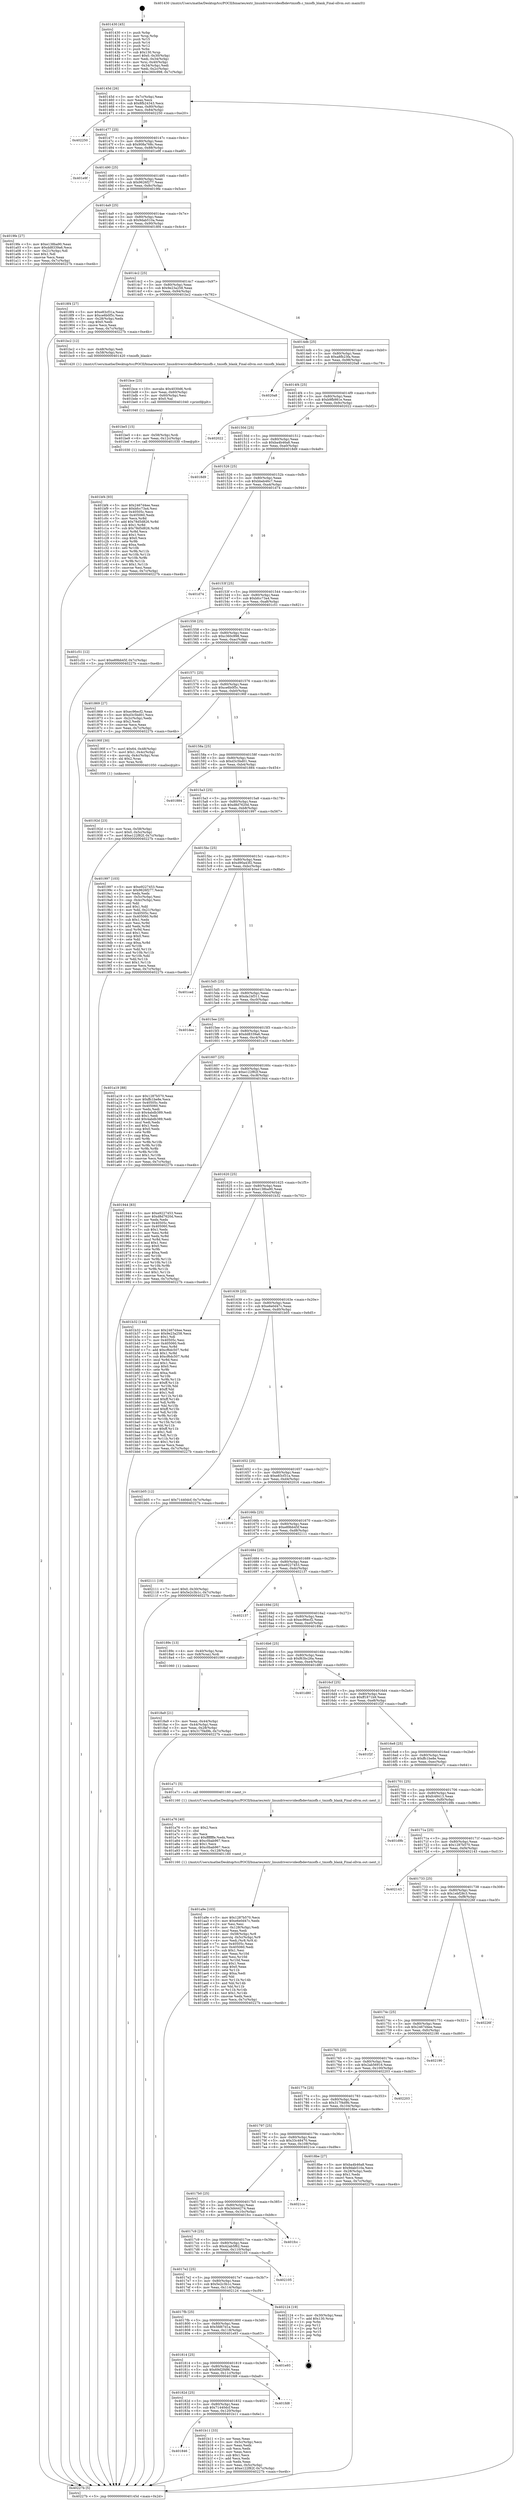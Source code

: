 digraph "0x401430" {
  label = "0x401430 (/mnt/c/Users/mathe/Desktop/tcc/POCII/binaries/extr_linuxdriversvideofbdevtmiofb.c_tmiofb_blank_Final-ollvm.out::main(0))"
  labelloc = "t"
  node[shape=record]

  Entry [label="",width=0.3,height=0.3,shape=circle,fillcolor=black,style=filled]
  "0x40145d" [label="{
     0x40145d [26]\l
     | [instrs]\l
     &nbsp;&nbsp;0x40145d \<+3\>: mov -0x7c(%rbp),%eax\l
     &nbsp;&nbsp;0x401460 \<+2\>: mov %eax,%ecx\l
     &nbsp;&nbsp;0x401462 \<+6\>: sub $0x8fb24343,%ecx\l
     &nbsp;&nbsp;0x401468 \<+3\>: mov %eax,-0x80(%rbp)\l
     &nbsp;&nbsp;0x40146b \<+6\>: mov %ecx,-0x84(%rbp)\l
     &nbsp;&nbsp;0x401471 \<+6\>: je 0000000000402250 \<main+0xe20\>\l
  }"]
  "0x402250" [label="{
     0x402250\l
  }", style=dashed]
  "0x401477" [label="{
     0x401477 [25]\l
     | [instrs]\l
     &nbsp;&nbsp;0x401477 \<+5\>: jmp 000000000040147c \<main+0x4c\>\l
     &nbsp;&nbsp;0x40147c \<+3\>: mov -0x80(%rbp),%eax\l
     &nbsp;&nbsp;0x40147f \<+5\>: sub $0x908a768c,%eax\l
     &nbsp;&nbsp;0x401484 \<+6\>: mov %eax,-0x88(%rbp)\l
     &nbsp;&nbsp;0x40148a \<+6\>: je 0000000000401e9f \<main+0xa6f\>\l
  }"]
  Exit [label="",width=0.3,height=0.3,shape=circle,fillcolor=black,style=filled,peripheries=2]
  "0x401e9f" [label="{
     0x401e9f\l
  }", style=dashed]
  "0x401490" [label="{
     0x401490 [25]\l
     | [instrs]\l
     &nbsp;&nbsp;0x401490 \<+5\>: jmp 0000000000401495 \<main+0x65\>\l
     &nbsp;&nbsp;0x401495 \<+3\>: mov -0x80(%rbp),%eax\l
     &nbsp;&nbsp;0x401498 \<+5\>: sub $0x9626f277,%eax\l
     &nbsp;&nbsp;0x40149d \<+6\>: mov %eax,-0x8c(%rbp)\l
     &nbsp;&nbsp;0x4014a3 \<+6\>: je 00000000004019fe \<main+0x5ce\>\l
  }"]
  "0x401bf4" [label="{
     0x401bf4 [93]\l
     | [instrs]\l
     &nbsp;&nbsp;0x401bf4 \<+5\>: mov $0x2467d4ee,%eax\l
     &nbsp;&nbsp;0x401bf9 \<+5\>: mov $0xbfcc73a4,%esi\l
     &nbsp;&nbsp;0x401bfe \<+7\>: mov 0x40505c,%ecx\l
     &nbsp;&nbsp;0x401c05 \<+7\>: mov 0x405060,%edx\l
     &nbsp;&nbsp;0x401c0c \<+3\>: mov %ecx,%r8d\l
     &nbsp;&nbsp;0x401c0f \<+7\>: add $0x78d5d826,%r8d\l
     &nbsp;&nbsp;0x401c16 \<+4\>: sub $0x1,%r8d\l
     &nbsp;&nbsp;0x401c1a \<+7\>: sub $0x78d5d826,%r8d\l
     &nbsp;&nbsp;0x401c21 \<+4\>: imul %r8d,%ecx\l
     &nbsp;&nbsp;0x401c25 \<+3\>: and $0x1,%ecx\l
     &nbsp;&nbsp;0x401c28 \<+3\>: cmp $0x0,%ecx\l
     &nbsp;&nbsp;0x401c2b \<+4\>: sete %r9b\l
     &nbsp;&nbsp;0x401c2f \<+3\>: cmp $0xa,%edx\l
     &nbsp;&nbsp;0x401c32 \<+4\>: setl %r10b\l
     &nbsp;&nbsp;0x401c36 \<+3\>: mov %r9b,%r11b\l
     &nbsp;&nbsp;0x401c39 \<+3\>: and %r10b,%r11b\l
     &nbsp;&nbsp;0x401c3c \<+3\>: xor %r10b,%r9b\l
     &nbsp;&nbsp;0x401c3f \<+3\>: or %r9b,%r11b\l
     &nbsp;&nbsp;0x401c42 \<+4\>: test $0x1,%r11b\l
     &nbsp;&nbsp;0x401c46 \<+3\>: cmovne %esi,%eax\l
     &nbsp;&nbsp;0x401c49 \<+3\>: mov %eax,-0x7c(%rbp)\l
     &nbsp;&nbsp;0x401c4c \<+5\>: jmp 000000000040227b \<main+0xe4b\>\l
  }"]
  "0x4019fe" [label="{
     0x4019fe [27]\l
     | [instrs]\l
     &nbsp;&nbsp;0x4019fe \<+5\>: mov $0xe138ba90,%eax\l
     &nbsp;&nbsp;0x401a03 \<+5\>: mov $0xdd8339a6,%ecx\l
     &nbsp;&nbsp;0x401a08 \<+3\>: mov -0x21(%rbp),%dl\l
     &nbsp;&nbsp;0x401a0b \<+3\>: test $0x1,%dl\l
     &nbsp;&nbsp;0x401a0e \<+3\>: cmovne %ecx,%eax\l
     &nbsp;&nbsp;0x401a11 \<+3\>: mov %eax,-0x7c(%rbp)\l
     &nbsp;&nbsp;0x401a14 \<+5\>: jmp 000000000040227b \<main+0xe4b\>\l
  }"]
  "0x4014a9" [label="{
     0x4014a9 [25]\l
     | [instrs]\l
     &nbsp;&nbsp;0x4014a9 \<+5\>: jmp 00000000004014ae \<main+0x7e\>\l
     &nbsp;&nbsp;0x4014ae \<+3\>: mov -0x80(%rbp),%eax\l
     &nbsp;&nbsp;0x4014b1 \<+5\>: sub $0x9dab510a,%eax\l
     &nbsp;&nbsp;0x4014b6 \<+6\>: mov %eax,-0x90(%rbp)\l
     &nbsp;&nbsp;0x4014bc \<+6\>: je 00000000004018f4 \<main+0x4c4\>\l
  }"]
  "0x401be5" [label="{
     0x401be5 [15]\l
     | [instrs]\l
     &nbsp;&nbsp;0x401be5 \<+4\>: mov -0x58(%rbp),%rdi\l
     &nbsp;&nbsp;0x401be9 \<+6\>: mov %eax,-0x12c(%rbp)\l
     &nbsp;&nbsp;0x401bef \<+5\>: call 0000000000401030 \<free@plt\>\l
     | [calls]\l
     &nbsp;&nbsp;0x401030 \{1\} (unknown)\l
  }"]
  "0x4018f4" [label="{
     0x4018f4 [27]\l
     | [instrs]\l
     &nbsp;&nbsp;0x4018f4 \<+5\>: mov $0xe83cf31a,%eax\l
     &nbsp;&nbsp;0x4018f9 \<+5\>: mov $0xce6b0f5c,%ecx\l
     &nbsp;&nbsp;0x4018fe \<+3\>: mov -0x28(%rbp),%edx\l
     &nbsp;&nbsp;0x401901 \<+3\>: cmp $0x0,%edx\l
     &nbsp;&nbsp;0x401904 \<+3\>: cmove %ecx,%eax\l
     &nbsp;&nbsp;0x401907 \<+3\>: mov %eax,-0x7c(%rbp)\l
     &nbsp;&nbsp;0x40190a \<+5\>: jmp 000000000040227b \<main+0xe4b\>\l
  }"]
  "0x4014c2" [label="{
     0x4014c2 [25]\l
     | [instrs]\l
     &nbsp;&nbsp;0x4014c2 \<+5\>: jmp 00000000004014c7 \<main+0x97\>\l
     &nbsp;&nbsp;0x4014c7 \<+3\>: mov -0x80(%rbp),%eax\l
     &nbsp;&nbsp;0x4014ca \<+5\>: sub $0x9e23a258,%eax\l
     &nbsp;&nbsp;0x4014cf \<+6\>: mov %eax,-0x94(%rbp)\l
     &nbsp;&nbsp;0x4014d5 \<+6\>: je 0000000000401bc2 \<main+0x792\>\l
  }"]
  "0x401bce" [label="{
     0x401bce [23]\l
     | [instrs]\l
     &nbsp;&nbsp;0x401bce \<+10\>: movabs $0x4030d6,%rdi\l
     &nbsp;&nbsp;0x401bd8 \<+3\>: mov %eax,-0x60(%rbp)\l
     &nbsp;&nbsp;0x401bdb \<+3\>: mov -0x60(%rbp),%esi\l
     &nbsp;&nbsp;0x401bde \<+2\>: mov $0x0,%al\l
     &nbsp;&nbsp;0x401be0 \<+5\>: call 0000000000401040 \<printf@plt\>\l
     | [calls]\l
     &nbsp;&nbsp;0x401040 \{1\} (unknown)\l
  }"]
  "0x401bc2" [label="{
     0x401bc2 [12]\l
     | [instrs]\l
     &nbsp;&nbsp;0x401bc2 \<+3\>: mov -0x48(%rbp),%edi\l
     &nbsp;&nbsp;0x401bc5 \<+4\>: mov -0x58(%rbp),%rsi\l
     &nbsp;&nbsp;0x401bc9 \<+5\>: call 0000000000401420 \<tmiofb_blank\>\l
     | [calls]\l
     &nbsp;&nbsp;0x401420 \{1\} (/mnt/c/Users/mathe/Desktop/tcc/POCII/binaries/extr_linuxdriversvideofbdevtmiofb.c_tmiofb_blank_Final-ollvm.out::tmiofb_blank)\l
  }"]
  "0x4014db" [label="{
     0x4014db [25]\l
     | [instrs]\l
     &nbsp;&nbsp;0x4014db \<+5\>: jmp 00000000004014e0 \<main+0xb0\>\l
     &nbsp;&nbsp;0x4014e0 \<+3\>: mov -0x80(%rbp),%eax\l
     &nbsp;&nbsp;0x4014e3 \<+5\>: sub $0xa8fb23fa,%eax\l
     &nbsp;&nbsp;0x4014e8 \<+6\>: mov %eax,-0x98(%rbp)\l
     &nbsp;&nbsp;0x4014ee \<+6\>: je 00000000004020a8 \<main+0xc78\>\l
  }"]
  "0x401846" [label="{
     0x401846\l
  }", style=dashed]
  "0x4020a8" [label="{
     0x4020a8\l
  }", style=dashed]
  "0x4014f4" [label="{
     0x4014f4 [25]\l
     | [instrs]\l
     &nbsp;&nbsp;0x4014f4 \<+5\>: jmp 00000000004014f9 \<main+0xc9\>\l
     &nbsp;&nbsp;0x4014f9 \<+3\>: mov -0x80(%rbp),%eax\l
     &nbsp;&nbsp;0x4014fc \<+5\>: sub $0xb9fb981e,%eax\l
     &nbsp;&nbsp;0x401501 \<+6\>: mov %eax,-0x9c(%rbp)\l
     &nbsp;&nbsp;0x401507 \<+6\>: je 0000000000402022 \<main+0xbf2\>\l
  }"]
  "0x401b11" [label="{
     0x401b11 [33]\l
     | [instrs]\l
     &nbsp;&nbsp;0x401b11 \<+2\>: xor %eax,%eax\l
     &nbsp;&nbsp;0x401b13 \<+3\>: mov -0x5c(%rbp),%ecx\l
     &nbsp;&nbsp;0x401b16 \<+2\>: mov %eax,%edx\l
     &nbsp;&nbsp;0x401b18 \<+2\>: sub %ecx,%edx\l
     &nbsp;&nbsp;0x401b1a \<+2\>: mov %eax,%ecx\l
     &nbsp;&nbsp;0x401b1c \<+3\>: sub $0x1,%ecx\l
     &nbsp;&nbsp;0x401b1f \<+2\>: add %ecx,%edx\l
     &nbsp;&nbsp;0x401b21 \<+2\>: sub %edx,%eax\l
     &nbsp;&nbsp;0x401b23 \<+3\>: mov %eax,-0x5c(%rbp)\l
     &nbsp;&nbsp;0x401b26 \<+7\>: movl $0xe122f82f,-0x7c(%rbp)\l
     &nbsp;&nbsp;0x401b2d \<+5\>: jmp 000000000040227b \<main+0xe4b\>\l
  }"]
  "0x402022" [label="{
     0x402022\l
  }", style=dashed]
  "0x40150d" [label="{
     0x40150d [25]\l
     | [instrs]\l
     &nbsp;&nbsp;0x40150d \<+5\>: jmp 0000000000401512 \<main+0xe2\>\l
     &nbsp;&nbsp;0x401512 \<+3\>: mov -0x80(%rbp),%eax\l
     &nbsp;&nbsp;0x401515 \<+5\>: sub $0xba4b46a8,%eax\l
     &nbsp;&nbsp;0x40151a \<+6\>: mov %eax,-0xa0(%rbp)\l
     &nbsp;&nbsp;0x401520 \<+6\>: je 00000000004018d9 \<main+0x4a9\>\l
  }"]
  "0x40182d" [label="{
     0x40182d [25]\l
     | [instrs]\l
     &nbsp;&nbsp;0x40182d \<+5\>: jmp 0000000000401832 \<main+0x402\>\l
     &nbsp;&nbsp;0x401832 \<+3\>: mov -0x80(%rbp),%eax\l
     &nbsp;&nbsp;0x401835 \<+5\>: sub $0x71440dcf,%eax\l
     &nbsp;&nbsp;0x40183a \<+6\>: mov %eax,-0x120(%rbp)\l
     &nbsp;&nbsp;0x401840 \<+6\>: je 0000000000401b11 \<main+0x6e1\>\l
  }"]
  "0x4018d9" [label="{
     0x4018d9\l
  }", style=dashed]
  "0x401526" [label="{
     0x401526 [25]\l
     | [instrs]\l
     &nbsp;&nbsp;0x401526 \<+5\>: jmp 000000000040152b \<main+0xfb\>\l
     &nbsp;&nbsp;0x40152b \<+3\>: mov -0x80(%rbp),%eax\l
     &nbsp;&nbsp;0x40152e \<+5\>: sub $0xbbeb46c7,%eax\l
     &nbsp;&nbsp;0x401533 \<+6\>: mov %eax,-0xa4(%rbp)\l
     &nbsp;&nbsp;0x401539 \<+6\>: je 0000000000401d74 \<main+0x944\>\l
  }"]
  "0x401fd8" [label="{
     0x401fd8\l
  }", style=dashed]
  "0x401d74" [label="{
     0x401d74\l
  }", style=dashed]
  "0x40153f" [label="{
     0x40153f [25]\l
     | [instrs]\l
     &nbsp;&nbsp;0x40153f \<+5\>: jmp 0000000000401544 \<main+0x114\>\l
     &nbsp;&nbsp;0x401544 \<+3\>: mov -0x80(%rbp),%eax\l
     &nbsp;&nbsp;0x401547 \<+5\>: sub $0xbfcc73a4,%eax\l
     &nbsp;&nbsp;0x40154c \<+6\>: mov %eax,-0xa8(%rbp)\l
     &nbsp;&nbsp;0x401552 \<+6\>: je 0000000000401c51 \<main+0x821\>\l
  }"]
  "0x401814" [label="{
     0x401814 [25]\l
     | [instrs]\l
     &nbsp;&nbsp;0x401814 \<+5\>: jmp 0000000000401819 \<main+0x3e9\>\l
     &nbsp;&nbsp;0x401819 \<+3\>: mov -0x80(%rbp),%eax\l
     &nbsp;&nbsp;0x40181c \<+5\>: sub $0x69d2f486,%eax\l
     &nbsp;&nbsp;0x401821 \<+6\>: mov %eax,-0x11c(%rbp)\l
     &nbsp;&nbsp;0x401827 \<+6\>: je 0000000000401fd8 \<main+0xba8\>\l
  }"]
  "0x401c51" [label="{
     0x401c51 [12]\l
     | [instrs]\l
     &nbsp;&nbsp;0x401c51 \<+7\>: movl $0xe89bb45f,-0x7c(%rbp)\l
     &nbsp;&nbsp;0x401c58 \<+5\>: jmp 000000000040227b \<main+0xe4b\>\l
  }"]
  "0x401558" [label="{
     0x401558 [25]\l
     | [instrs]\l
     &nbsp;&nbsp;0x401558 \<+5\>: jmp 000000000040155d \<main+0x12d\>\l
     &nbsp;&nbsp;0x40155d \<+3\>: mov -0x80(%rbp),%eax\l
     &nbsp;&nbsp;0x401560 \<+5\>: sub $0xc360c998,%eax\l
     &nbsp;&nbsp;0x401565 \<+6\>: mov %eax,-0xac(%rbp)\l
     &nbsp;&nbsp;0x40156b \<+6\>: je 0000000000401869 \<main+0x439\>\l
  }"]
  "0x401e93" [label="{
     0x401e93\l
  }", style=dashed]
  "0x401869" [label="{
     0x401869 [27]\l
     | [instrs]\l
     &nbsp;&nbsp;0x401869 \<+5\>: mov $0xec96ecf2,%eax\l
     &nbsp;&nbsp;0x40186e \<+5\>: mov $0xd3c5bd01,%ecx\l
     &nbsp;&nbsp;0x401873 \<+3\>: mov -0x2c(%rbp),%edx\l
     &nbsp;&nbsp;0x401876 \<+3\>: cmp $0x2,%edx\l
     &nbsp;&nbsp;0x401879 \<+3\>: cmovne %ecx,%eax\l
     &nbsp;&nbsp;0x40187c \<+3\>: mov %eax,-0x7c(%rbp)\l
     &nbsp;&nbsp;0x40187f \<+5\>: jmp 000000000040227b \<main+0xe4b\>\l
  }"]
  "0x401571" [label="{
     0x401571 [25]\l
     | [instrs]\l
     &nbsp;&nbsp;0x401571 \<+5\>: jmp 0000000000401576 \<main+0x146\>\l
     &nbsp;&nbsp;0x401576 \<+3\>: mov -0x80(%rbp),%eax\l
     &nbsp;&nbsp;0x401579 \<+5\>: sub $0xce6b0f5c,%eax\l
     &nbsp;&nbsp;0x40157e \<+6\>: mov %eax,-0xb0(%rbp)\l
     &nbsp;&nbsp;0x401584 \<+6\>: je 000000000040190f \<main+0x4df\>\l
  }"]
  "0x40227b" [label="{
     0x40227b [5]\l
     | [instrs]\l
     &nbsp;&nbsp;0x40227b \<+5\>: jmp 000000000040145d \<main+0x2d\>\l
  }"]
  "0x401430" [label="{
     0x401430 [45]\l
     | [instrs]\l
     &nbsp;&nbsp;0x401430 \<+1\>: push %rbp\l
     &nbsp;&nbsp;0x401431 \<+3\>: mov %rsp,%rbp\l
     &nbsp;&nbsp;0x401434 \<+2\>: push %r15\l
     &nbsp;&nbsp;0x401436 \<+2\>: push %r14\l
     &nbsp;&nbsp;0x401438 \<+2\>: push %r12\l
     &nbsp;&nbsp;0x40143a \<+1\>: push %rbx\l
     &nbsp;&nbsp;0x40143b \<+7\>: sub $0x130,%rsp\l
     &nbsp;&nbsp;0x401442 \<+7\>: movl $0x0,-0x30(%rbp)\l
     &nbsp;&nbsp;0x401449 \<+3\>: mov %edi,-0x34(%rbp)\l
     &nbsp;&nbsp;0x40144c \<+4\>: mov %rsi,-0x40(%rbp)\l
     &nbsp;&nbsp;0x401450 \<+3\>: mov -0x34(%rbp),%edi\l
     &nbsp;&nbsp;0x401453 \<+3\>: mov %edi,-0x2c(%rbp)\l
     &nbsp;&nbsp;0x401456 \<+7\>: movl $0xc360c998,-0x7c(%rbp)\l
  }"]
  "0x4017fb" [label="{
     0x4017fb [25]\l
     | [instrs]\l
     &nbsp;&nbsp;0x4017fb \<+5\>: jmp 0000000000401800 \<main+0x3d0\>\l
     &nbsp;&nbsp;0x401800 \<+3\>: mov -0x80(%rbp),%eax\l
     &nbsp;&nbsp;0x401803 \<+5\>: sub $0x5fd67d1a,%eax\l
     &nbsp;&nbsp;0x401808 \<+6\>: mov %eax,-0x118(%rbp)\l
     &nbsp;&nbsp;0x40180e \<+6\>: je 0000000000401e93 \<main+0xa63\>\l
  }"]
  "0x40190f" [label="{
     0x40190f [30]\l
     | [instrs]\l
     &nbsp;&nbsp;0x40190f \<+7\>: movl $0x64,-0x48(%rbp)\l
     &nbsp;&nbsp;0x401916 \<+7\>: movl $0x1,-0x4c(%rbp)\l
     &nbsp;&nbsp;0x40191d \<+4\>: movslq -0x4c(%rbp),%rax\l
     &nbsp;&nbsp;0x401921 \<+4\>: shl $0x2,%rax\l
     &nbsp;&nbsp;0x401925 \<+3\>: mov %rax,%rdi\l
     &nbsp;&nbsp;0x401928 \<+5\>: call 0000000000401050 \<malloc@plt\>\l
     | [calls]\l
     &nbsp;&nbsp;0x401050 \{1\} (unknown)\l
  }"]
  "0x40158a" [label="{
     0x40158a [25]\l
     | [instrs]\l
     &nbsp;&nbsp;0x40158a \<+5\>: jmp 000000000040158f \<main+0x15f\>\l
     &nbsp;&nbsp;0x40158f \<+3\>: mov -0x80(%rbp),%eax\l
     &nbsp;&nbsp;0x401592 \<+5\>: sub $0xd3c5bd01,%eax\l
     &nbsp;&nbsp;0x401597 \<+6\>: mov %eax,-0xb4(%rbp)\l
     &nbsp;&nbsp;0x40159d \<+6\>: je 0000000000401884 \<main+0x454\>\l
  }"]
  "0x402124" [label="{
     0x402124 [19]\l
     | [instrs]\l
     &nbsp;&nbsp;0x402124 \<+3\>: mov -0x30(%rbp),%eax\l
     &nbsp;&nbsp;0x402127 \<+7\>: add $0x130,%rsp\l
     &nbsp;&nbsp;0x40212e \<+1\>: pop %rbx\l
     &nbsp;&nbsp;0x40212f \<+2\>: pop %r12\l
     &nbsp;&nbsp;0x402131 \<+2\>: pop %r14\l
     &nbsp;&nbsp;0x402133 \<+2\>: pop %r15\l
     &nbsp;&nbsp;0x402135 \<+1\>: pop %rbp\l
     &nbsp;&nbsp;0x402136 \<+1\>: ret\l
  }"]
  "0x401884" [label="{
     0x401884\l
  }", style=dashed]
  "0x4015a3" [label="{
     0x4015a3 [25]\l
     | [instrs]\l
     &nbsp;&nbsp;0x4015a3 \<+5\>: jmp 00000000004015a8 \<main+0x178\>\l
     &nbsp;&nbsp;0x4015a8 \<+3\>: mov -0x80(%rbp),%eax\l
     &nbsp;&nbsp;0x4015ab \<+5\>: sub $0xd8d7620d,%eax\l
     &nbsp;&nbsp;0x4015b0 \<+6\>: mov %eax,-0xb8(%rbp)\l
     &nbsp;&nbsp;0x4015b6 \<+6\>: je 0000000000401997 \<main+0x567\>\l
  }"]
  "0x4017e2" [label="{
     0x4017e2 [25]\l
     | [instrs]\l
     &nbsp;&nbsp;0x4017e2 \<+5\>: jmp 00000000004017e7 \<main+0x3b7\>\l
     &nbsp;&nbsp;0x4017e7 \<+3\>: mov -0x80(%rbp),%eax\l
     &nbsp;&nbsp;0x4017ea \<+5\>: sub $0x5e2c3b1c,%eax\l
     &nbsp;&nbsp;0x4017ef \<+6\>: mov %eax,-0x114(%rbp)\l
     &nbsp;&nbsp;0x4017f5 \<+6\>: je 0000000000402124 \<main+0xcf4\>\l
  }"]
  "0x401997" [label="{
     0x401997 [103]\l
     | [instrs]\l
     &nbsp;&nbsp;0x401997 \<+5\>: mov $0xe9227453,%eax\l
     &nbsp;&nbsp;0x40199c \<+5\>: mov $0x9626f277,%ecx\l
     &nbsp;&nbsp;0x4019a1 \<+2\>: xor %edx,%edx\l
     &nbsp;&nbsp;0x4019a3 \<+3\>: mov -0x5c(%rbp),%esi\l
     &nbsp;&nbsp;0x4019a6 \<+3\>: cmp -0x4c(%rbp),%esi\l
     &nbsp;&nbsp;0x4019a9 \<+4\>: setl %dil\l
     &nbsp;&nbsp;0x4019ad \<+4\>: and $0x1,%dil\l
     &nbsp;&nbsp;0x4019b1 \<+4\>: mov %dil,-0x21(%rbp)\l
     &nbsp;&nbsp;0x4019b5 \<+7\>: mov 0x40505c,%esi\l
     &nbsp;&nbsp;0x4019bc \<+8\>: mov 0x405060,%r8d\l
     &nbsp;&nbsp;0x4019c4 \<+3\>: sub $0x1,%edx\l
     &nbsp;&nbsp;0x4019c7 \<+3\>: mov %esi,%r9d\l
     &nbsp;&nbsp;0x4019ca \<+3\>: add %edx,%r9d\l
     &nbsp;&nbsp;0x4019cd \<+4\>: imul %r9d,%esi\l
     &nbsp;&nbsp;0x4019d1 \<+3\>: and $0x1,%esi\l
     &nbsp;&nbsp;0x4019d4 \<+3\>: cmp $0x0,%esi\l
     &nbsp;&nbsp;0x4019d7 \<+4\>: sete %dil\l
     &nbsp;&nbsp;0x4019db \<+4\>: cmp $0xa,%r8d\l
     &nbsp;&nbsp;0x4019df \<+4\>: setl %r10b\l
     &nbsp;&nbsp;0x4019e3 \<+3\>: mov %dil,%r11b\l
     &nbsp;&nbsp;0x4019e6 \<+3\>: and %r10b,%r11b\l
     &nbsp;&nbsp;0x4019e9 \<+3\>: xor %r10b,%dil\l
     &nbsp;&nbsp;0x4019ec \<+3\>: or %dil,%r11b\l
     &nbsp;&nbsp;0x4019ef \<+4\>: test $0x1,%r11b\l
     &nbsp;&nbsp;0x4019f3 \<+3\>: cmovne %ecx,%eax\l
     &nbsp;&nbsp;0x4019f6 \<+3\>: mov %eax,-0x7c(%rbp)\l
     &nbsp;&nbsp;0x4019f9 \<+5\>: jmp 000000000040227b \<main+0xe4b\>\l
  }"]
  "0x4015bc" [label="{
     0x4015bc [25]\l
     | [instrs]\l
     &nbsp;&nbsp;0x4015bc \<+5\>: jmp 00000000004015c1 \<main+0x191\>\l
     &nbsp;&nbsp;0x4015c1 \<+3\>: mov -0x80(%rbp),%eax\l
     &nbsp;&nbsp;0x4015c4 \<+5\>: sub $0xd90a43f2,%eax\l
     &nbsp;&nbsp;0x4015c9 \<+6\>: mov %eax,-0xbc(%rbp)\l
     &nbsp;&nbsp;0x4015cf \<+6\>: je 0000000000401ced \<main+0x8bd\>\l
  }"]
  "0x402105" [label="{
     0x402105\l
  }", style=dashed]
  "0x401ced" [label="{
     0x401ced\l
  }", style=dashed]
  "0x4015d5" [label="{
     0x4015d5 [25]\l
     | [instrs]\l
     &nbsp;&nbsp;0x4015d5 \<+5\>: jmp 00000000004015da \<main+0x1aa\>\l
     &nbsp;&nbsp;0x4015da \<+3\>: mov -0x80(%rbp),%eax\l
     &nbsp;&nbsp;0x4015dd \<+5\>: sub $0xda1bf311,%eax\l
     &nbsp;&nbsp;0x4015e2 \<+6\>: mov %eax,-0xc0(%rbp)\l
     &nbsp;&nbsp;0x4015e8 \<+6\>: je 0000000000401dee \<main+0x9be\>\l
  }"]
  "0x4017c9" [label="{
     0x4017c9 [25]\l
     | [instrs]\l
     &nbsp;&nbsp;0x4017c9 \<+5\>: jmp 00000000004017ce \<main+0x39e\>\l
     &nbsp;&nbsp;0x4017ce \<+3\>: mov -0x80(%rbp),%eax\l
     &nbsp;&nbsp;0x4017d1 \<+5\>: sub $0x42ab5f62,%eax\l
     &nbsp;&nbsp;0x4017d6 \<+6\>: mov %eax,-0x110(%rbp)\l
     &nbsp;&nbsp;0x4017dc \<+6\>: je 0000000000402105 \<main+0xcd5\>\l
  }"]
  "0x401dee" [label="{
     0x401dee\l
  }", style=dashed]
  "0x4015ee" [label="{
     0x4015ee [25]\l
     | [instrs]\l
     &nbsp;&nbsp;0x4015ee \<+5\>: jmp 00000000004015f3 \<main+0x1c3\>\l
     &nbsp;&nbsp;0x4015f3 \<+3\>: mov -0x80(%rbp),%eax\l
     &nbsp;&nbsp;0x4015f6 \<+5\>: sub $0xdd8339a6,%eax\l
     &nbsp;&nbsp;0x4015fb \<+6\>: mov %eax,-0xc4(%rbp)\l
     &nbsp;&nbsp;0x401601 \<+6\>: je 0000000000401a19 \<main+0x5e9\>\l
  }"]
  "0x401fcc" [label="{
     0x401fcc\l
  }", style=dashed]
  "0x401a19" [label="{
     0x401a19 [88]\l
     | [instrs]\l
     &nbsp;&nbsp;0x401a19 \<+5\>: mov $0x1287b570,%eax\l
     &nbsp;&nbsp;0x401a1e \<+5\>: mov $0xffc1be8e,%ecx\l
     &nbsp;&nbsp;0x401a23 \<+7\>: mov 0x40505c,%edx\l
     &nbsp;&nbsp;0x401a2a \<+7\>: mov 0x405060,%esi\l
     &nbsp;&nbsp;0x401a31 \<+2\>: mov %edx,%edi\l
     &nbsp;&nbsp;0x401a33 \<+6\>: sub $0x4abdb389,%edi\l
     &nbsp;&nbsp;0x401a39 \<+3\>: sub $0x1,%edi\l
     &nbsp;&nbsp;0x401a3c \<+6\>: add $0x4abdb389,%edi\l
     &nbsp;&nbsp;0x401a42 \<+3\>: imul %edi,%edx\l
     &nbsp;&nbsp;0x401a45 \<+3\>: and $0x1,%edx\l
     &nbsp;&nbsp;0x401a48 \<+3\>: cmp $0x0,%edx\l
     &nbsp;&nbsp;0x401a4b \<+4\>: sete %r8b\l
     &nbsp;&nbsp;0x401a4f \<+3\>: cmp $0xa,%esi\l
     &nbsp;&nbsp;0x401a52 \<+4\>: setl %r9b\l
     &nbsp;&nbsp;0x401a56 \<+3\>: mov %r8b,%r10b\l
     &nbsp;&nbsp;0x401a59 \<+3\>: and %r9b,%r10b\l
     &nbsp;&nbsp;0x401a5c \<+3\>: xor %r9b,%r8b\l
     &nbsp;&nbsp;0x401a5f \<+3\>: or %r8b,%r10b\l
     &nbsp;&nbsp;0x401a62 \<+4\>: test $0x1,%r10b\l
     &nbsp;&nbsp;0x401a66 \<+3\>: cmovne %ecx,%eax\l
     &nbsp;&nbsp;0x401a69 \<+3\>: mov %eax,-0x7c(%rbp)\l
     &nbsp;&nbsp;0x401a6c \<+5\>: jmp 000000000040227b \<main+0xe4b\>\l
  }"]
  "0x401607" [label="{
     0x401607 [25]\l
     | [instrs]\l
     &nbsp;&nbsp;0x401607 \<+5\>: jmp 000000000040160c \<main+0x1dc\>\l
     &nbsp;&nbsp;0x40160c \<+3\>: mov -0x80(%rbp),%eax\l
     &nbsp;&nbsp;0x40160f \<+5\>: sub $0xe122f82f,%eax\l
     &nbsp;&nbsp;0x401614 \<+6\>: mov %eax,-0xc8(%rbp)\l
     &nbsp;&nbsp;0x40161a \<+6\>: je 0000000000401944 \<main+0x514\>\l
  }"]
  "0x4017b0" [label="{
     0x4017b0 [25]\l
     | [instrs]\l
     &nbsp;&nbsp;0x4017b0 \<+5\>: jmp 00000000004017b5 \<main+0x385\>\l
     &nbsp;&nbsp;0x4017b5 \<+3\>: mov -0x80(%rbp),%eax\l
     &nbsp;&nbsp;0x4017b8 \<+5\>: sub $0x3d444274,%eax\l
     &nbsp;&nbsp;0x4017bd \<+6\>: mov %eax,-0x10c(%rbp)\l
     &nbsp;&nbsp;0x4017c3 \<+6\>: je 0000000000401fcc \<main+0xb9c\>\l
  }"]
  "0x401944" [label="{
     0x401944 [83]\l
     | [instrs]\l
     &nbsp;&nbsp;0x401944 \<+5\>: mov $0xe9227453,%eax\l
     &nbsp;&nbsp;0x401949 \<+5\>: mov $0xd8d7620d,%ecx\l
     &nbsp;&nbsp;0x40194e \<+2\>: xor %edx,%edx\l
     &nbsp;&nbsp;0x401950 \<+7\>: mov 0x40505c,%esi\l
     &nbsp;&nbsp;0x401957 \<+7\>: mov 0x405060,%edi\l
     &nbsp;&nbsp;0x40195e \<+3\>: sub $0x1,%edx\l
     &nbsp;&nbsp;0x401961 \<+3\>: mov %esi,%r8d\l
     &nbsp;&nbsp;0x401964 \<+3\>: add %edx,%r8d\l
     &nbsp;&nbsp;0x401967 \<+4\>: imul %r8d,%esi\l
     &nbsp;&nbsp;0x40196b \<+3\>: and $0x1,%esi\l
     &nbsp;&nbsp;0x40196e \<+3\>: cmp $0x0,%esi\l
     &nbsp;&nbsp;0x401971 \<+4\>: sete %r9b\l
     &nbsp;&nbsp;0x401975 \<+3\>: cmp $0xa,%edi\l
     &nbsp;&nbsp;0x401978 \<+4\>: setl %r10b\l
     &nbsp;&nbsp;0x40197c \<+3\>: mov %r9b,%r11b\l
     &nbsp;&nbsp;0x40197f \<+3\>: and %r10b,%r11b\l
     &nbsp;&nbsp;0x401982 \<+3\>: xor %r10b,%r9b\l
     &nbsp;&nbsp;0x401985 \<+3\>: or %r9b,%r11b\l
     &nbsp;&nbsp;0x401988 \<+4\>: test $0x1,%r11b\l
     &nbsp;&nbsp;0x40198c \<+3\>: cmovne %ecx,%eax\l
     &nbsp;&nbsp;0x40198f \<+3\>: mov %eax,-0x7c(%rbp)\l
     &nbsp;&nbsp;0x401992 \<+5\>: jmp 000000000040227b \<main+0xe4b\>\l
  }"]
  "0x401620" [label="{
     0x401620 [25]\l
     | [instrs]\l
     &nbsp;&nbsp;0x401620 \<+5\>: jmp 0000000000401625 \<main+0x1f5\>\l
     &nbsp;&nbsp;0x401625 \<+3\>: mov -0x80(%rbp),%eax\l
     &nbsp;&nbsp;0x401628 \<+5\>: sub $0xe138ba90,%eax\l
     &nbsp;&nbsp;0x40162d \<+6\>: mov %eax,-0xcc(%rbp)\l
     &nbsp;&nbsp;0x401633 \<+6\>: je 0000000000401b32 \<main+0x702\>\l
  }"]
  "0x4021ce" [label="{
     0x4021ce\l
  }", style=dashed]
  "0x401b32" [label="{
     0x401b32 [144]\l
     | [instrs]\l
     &nbsp;&nbsp;0x401b32 \<+5\>: mov $0x2467d4ee,%eax\l
     &nbsp;&nbsp;0x401b37 \<+5\>: mov $0x9e23a258,%ecx\l
     &nbsp;&nbsp;0x401b3c \<+2\>: mov $0x1,%dl\l
     &nbsp;&nbsp;0x401b3e \<+7\>: mov 0x40505c,%esi\l
     &nbsp;&nbsp;0x401b45 \<+7\>: mov 0x405060,%edi\l
     &nbsp;&nbsp;0x401b4c \<+3\>: mov %esi,%r8d\l
     &nbsp;&nbsp;0x401b4f \<+7\>: add $0xcf6dc507,%r8d\l
     &nbsp;&nbsp;0x401b56 \<+4\>: sub $0x1,%r8d\l
     &nbsp;&nbsp;0x401b5a \<+7\>: sub $0xcf6dc507,%r8d\l
     &nbsp;&nbsp;0x401b61 \<+4\>: imul %r8d,%esi\l
     &nbsp;&nbsp;0x401b65 \<+3\>: and $0x1,%esi\l
     &nbsp;&nbsp;0x401b68 \<+3\>: cmp $0x0,%esi\l
     &nbsp;&nbsp;0x401b6b \<+4\>: sete %r9b\l
     &nbsp;&nbsp;0x401b6f \<+3\>: cmp $0xa,%edi\l
     &nbsp;&nbsp;0x401b72 \<+4\>: setl %r10b\l
     &nbsp;&nbsp;0x401b76 \<+3\>: mov %r9b,%r11b\l
     &nbsp;&nbsp;0x401b79 \<+4\>: xor $0xff,%r11b\l
     &nbsp;&nbsp;0x401b7d \<+3\>: mov %r10b,%bl\l
     &nbsp;&nbsp;0x401b80 \<+3\>: xor $0xff,%bl\l
     &nbsp;&nbsp;0x401b83 \<+3\>: xor $0x1,%dl\l
     &nbsp;&nbsp;0x401b86 \<+3\>: mov %r11b,%r14b\l
     &nbsp;&nbsp;0x401b89 \<+4\>: and $0xff,%r14b\l
     &nbsp;&nbsp;0x401b8d \<+3\>: and %dl,%r9b\l
     &nbsp;&nbsp;0x401b90 \<+3\>: mov %bl,%r15b\l
     &nbsp;&nbsp;0x401b93 \<+4\>: and $0xff,%r15b\l
     &nbsp;&nbsp;0x401b97 \<+3\>: and %dl,%r10b\l
     &nbsp;&nbsp;0x401b9a \<+3\>: or %r9b,%r14b\l
     &nbsp;&nbsp;0x401b9d \<+3\>: or %r10b,%r15b\l
     &nbsp;&nbsp;0x401ba0 \<+3\>: xor %r15b,%r14b\l
     &nbsp;&nbsp;0x401ba3 \<+3\>: or %bl,%r11b\l
     &nbsp;&nbsp;0x401ba6 \<+4\>: xor $0xff,%r11b\l
     &nbsp;&nbsp;0x401baa \<+3\>: or $0x1,%dl\l
     &nbsp;&nbsp;0x401bad \<+3\>: and %dl,%r11b\l
     &nbsp;&nbsp;0x401bb0 \<+3\>: or %r11b,%r14b\l
     &nbsp;&nbsp;0x401bb3 \<+4\>: test $0x1,%r14b\l
     &nbsp;&nbsp;0x401bb7 \<+3\>: cmovne %ecx,%eax\l
     &nbsp;&nbsp;0x401bba \<+3\>: mov %eax,-0x7c(%rbp)\l
     &nbsp;&nbsp;0x401bbd \<+5\>: jmp 000000000040227b \<main+0xe4b\>\l
  }"]
  "0x401639" [label="{
     0x401639 [25]\l
     | [instrs]\l
     &nbsp;&nbsp;0x401639 \<+5\>: jmp 000000000040163e \<main+0x20e\>\l
     &nbsp;&nbsp;0x40163e \<+3\>: mov -0x80(%rbp),%eax\l
     &nbsp;&nbsp;0x401641 \<+5\>: sub $0xe6e0d47c,%eax\l
     &nbsp;&nbsp;0x401646 \<+6\>: mov %eax,-0xd0(%rbp)\l
     &nbsp;&nbsp;0x40164c \<+6\>: je 0000000000401b05 \<main+0x6d5\>\l
  }"]
  "0x401a9e" [label="{
     0x401a9e [103]\l
     | [instrs]\l
     &nbsp;&nbsp;0x401a9e \<+5\>: mov $0x1287b570,%ecx\l
     &nbsp;&nbsp;0x401aa3 \<+5\>: mov $0xe6e0d47c,%edx\l
     &nbsp;&nbsp;0x401aa8 \<+2\>: xor %esi,%esi\l
     &nbsp;&nbsp;0x401aaa \<+6\>: mov -0x128(%rbp),%edi\l
     &nbsp;&nbsp;0x401ab0 \<+3\>: imul %eax,%edi\l
     &nbsp;&nbsp;0x401ab3 \<+4\>: mov -0x58(%rbp),%r8\l
     &nbsp;&nbsp;0x401ab7 \<+4\>: movslq -0x5c(%rbp),%r9\l
     &nbsp;&nbsp;0x401abb \<+4\>: mov %edi,(%r8,%r9,4)\l
     &nbsp;&nbsp;0x401abf \<+7\>: mov 0x40505c,%eax\l
     &nbsp;&nbsp;0x401ac6 \<+7\>: mov 0x405060,%edi\l
     &nbsp;&nbsp;0x401acd \<+3\>: sub $0x1,%esi\l
     &nbsp;&nbsp;0x401ad0 \<+3\>: mov %eax,%r10d\l
     &nbsp;&nbsp;0x401ad3 \<+3\>: add %esi,%r10d\l
     &nbsp;&nbsp;0x401ad6 \<+4\>: imul %r10d,%eax\l
     &nbsp;&nbsp;0x401ada \<+3\>: and $0x1,%eax\l
     &nbsp;&nbsp;0x401add \<+3\>: cmp $0x0,%eax\l
     &nbsp;&nbsp;0x401ae0 \<+4\>: sete %r11b\l
     &nbsp;&nbsp;0x401ae4 \<+3\>: cmp $0xa,%edi\l
     &nbsp;&nbsp;0x401ae7 \<+3\>: setl %bl\l
     &nbsp;&nbsp;0x401aea \<+3\>: mov %r11b,%r14b\l
     &nbsp;&nbsp;0x401aed \<+3\>: and %bl,%r14b\l
     &nbsp;&nbsp;0x401af0 \<+3\>: xor %bl,%r11b\l
     &nbsp;&nbsp;0x401af3 \<+3\>: or %r11b,%r14b\l
     &nbsp;&nbsp;0x401af6 \<+4\>: test $0x1,%r14b\l
     &nbsp;&nbsp;0x401afa \<+3\>: cmovne %edx,%ecx\l
     &nbsp;&nbsp;0x401afd \<+3\>: mov %ecx,-0x7c(%rbp)\l
     &nbsp;&nbsp;0x401b00 \<+5\>: jmp 000000000040227b \<main+0xe4b\>\l
  }"]
  "0x401b05" [label="{
     0x401b05 [12]\l
     | [instrs]\l
     &nbsp;&nbsp;0x401b05 \<+7\>: movl $0x71440dcf,-0x7c(%rbp)\l
     &nbsp;&nbsp;0x401b0c \<+5\>: jmp 000000000040227b \<main+0xe4b\>\l
  }"]
  "0x401652" [label="{
     0x401652 [25]\l
     | [instrs]\l
     &nbsp;&nbsp;0x401652 \<+5\>: jmp 0000000000401657 \<main+0x227\>\l
     &nbsp;&nbsp;0x401657 \<+3\>: mov -0x80(%rbp),%eax\l
     &nbsp;&nbsp;0x40165a \<+5\>: sub $0xe83cf31a,%eax\l
     &nbsp;&nbsp;0x40165f \<+6\>: mov %eax,-0xd4(%rbp)\l
     &nbsp;&nbsp;0x401665 \<+6\>: je 0000000000402016 \<main+0xbe6\>\l
  }"]
  "0x401a76" [label="{
     0x401a76 [40]\l
     | [instrs]\l
     &nbsp;&nbsp;0x401a76 \<+5\>: mov $0x2,%ecx\l
     &nbsp;&nbsp;0x401a7b \<+1\>: cltd\l
     &nbsp;&nbsp;0x401a7c \<+2\>: idiv %ecx\l
     &nbsp;&nbsp;0x401a7e \<+6\>: imul $0xfffffffe,%edx,%ecx\l
     &nbsp;&nbsp;0x401a84 \<+6\>: sub $0xc0bab967,%ecx\l
     &nbsp;&nbsp;0x401a8a \<+3\>: add $0x1,%ecx\l
     &nbsp;&nbsp;0x401a8d \<+6\>: add $0xc0bab967,%ecx\l
     &nbsp;&nbsp;0x401a93 \<+6\>: mov %ecx,-0x128(%rbp)\l
     &nbsp;&nbsp;0x401a99 \<+5\>: call 0000000000401160 \<next_i\>\l
     | [calls]\l
     &nbsp;&nbsp;0x401160 \{1\} (/mnt/c/Users/mathe/Desktop/tcc/POCII/binaries/extr_linuxdriversvideofbdevtmiofb.c_tmiofb_blank_Final-ollvm.out::next_i)\l
  }"]
  "0x402016" [label="{
     0x402016\l
  }", style=dashed]
  "0x40166b" [label="{
     0x40166b [25]\l
     | [instrs]\l
     &nbsp;&nbsp;0x40166b \<+5\>: jmp 0000000000401670 \<main+0x240\>\l
     &nbsp;&nbsp;0x401670 \<+3\>: mov -0x80(%rbp),%eax\l
     &nbsp;&nbsp;0x401673 \<+5\>: sub $0xe89bb45f,%eax\l
     &nbsp;&nbsp;0x401678 \<+6\>: mov %eax,-0xd8(%rbp)\l
     &nbsp;&nbsp;0x40167e \<+6\>: je 0000000000402111 \<main+0xce1\>\l
  }"]
  "0x40192d" [label="{
     0x40192d [23]\l
     | [instrs]\l
     &nbsp;&nbsp;0x40192d \<+4\>: mov %rax,-0x58(%rbp)\l
     &nbsp;&nbsp;0x401931 \<+7\>: movl $0x0,-0x5c(%rbp)\l
     &nbsp;&nbsp;0x401938 \<+7\>: movl $0xe122f82f,-0x7c(%rbp)\l
     &nbsp;&nbsp;0x40193f \<+5\>: jmp 000000000040227b \<main+0xe4b\>\l
  }"]
  "0x402111" [label="{
     0x402111 [19]\l
     | [instrs]\l
     &nbsp;&nbsp;0x402111 \<+7\>: movl $0x0,-0x30(%rbp)\l
     &nbsp;&nbsp;0x402118 \<+7\>: movl $0x5e2c3b1c,-0x7c(%rbp)\l
     &nbsp;&nbsp;0x40211f \<+5\>: jmp 000000000040227b \<main+0xe4b\>\l
  }"]
  "0x401684" [label="{
     0x401684 [25]\l
     | [instrs]\l
     &nbsp;&nbsp;0x401684 \<+5\>: jmp 0000000000401689 \<main+0x259\>\l
     &nbsp;&nbsp;0x401689 \<+3\>: mov -0x80(%rbp),%eax\l
     &nbsp;&nbsp;0x40168c \<+5\>: sub $0xe9227453,%eax\l
     &nbsp;&nbsp;0x401691 \<+6\>: mov %eax,-0xdc(%rbp)\l
     &nbsp;&nbsp;0x401697 \<+6\>: je 0000000000402137 \<main+0xd07\>\l
  }"]
  "0x401797" [label="{
     0x401797 [25]\l
     | [instrs]\l
     &nbsp;&nbsp;0x401797 \<+5\>: jmp 000000000040179c \<main+0x36c\>\l
     &nbsp;&nbsp;0x40179c \<+3\>: mov -0x80(%rbp),%eax\l
     &nbsp;&nbsp;0x40179f \<+5\>: sub $0x33c48470,%eax\l
     &nbsp;&nbsp;0x4017a4 \<+6\>: mov %eax,-0x108(%rbp)\l
     &nbsp;&nbsp;0x4017aa \<+6\>: je 00000000004021ce \<main+0xd9e\>\l
  }"]
  "0x402137" [label="{
     0x402137\l
  }", style=dashed]
  "0x40169d" [label="{
     0x40169d [25]\l
     | [instrs]\l
     &nbsp;&nbsp;0x40169d \<+5\>: jmp 00000000004016a2 \<main+0x272\>\l
     &nbsp;&nbsp;0x4016a2 \<+3\>: mov -0x80(%rbp),%eax\l
     &nbsp;&nbsp;0x4016a5 \<+5\>: sub $0xec96ecf2,%eax\l
     &nbsp;&nbsp;0x4016aa \<+6\>: mov %eax,-0xe0(%rbp)\l
     &nbsp;&nbsp;0x4016b0 \<+6\>: je 000000000040189c \<main+0x46c\>\l
  }"]
  "0x4018be" [label="{
     0x4018be [27]\l
     | [instrs]\l
     &nbsp;&nbsp;0x4018be \<+5\>: mov $0xba4b46a8,%eax\l
     &nbsp;&nbsp;0x4018c3 \<+5\>: mov $0x9dab510a,%ecx\l
     &nbsp;&nbsp;0x4018c8 \<+3\>: mov -0x28(%rbp),%edx\l
     &nbsp;&nbsp;0x4018cb \<+3\>: cmp $0x1,%edx\l
     &nbsp;&nbsp;0x4018ce \<+3\>: cmovl %ecx,%eax\l
     &nbsp;&nbsp;0x4018d1 \<+3\>: mov %eax,-0x7c(%rbp)\l
     &nbsp;&nbsp;0x4018d4 \<+5\>: jmp 000000000040227b \<main+0xe4b\>\l
  }"]
  "0x40189c" [label="{
     0x40189c [13]\l
     | [instrs]\l
     &nbsp;&nbsp;0x40189c \<+4\>: mov -0x40(%rbp),%rax\l
     &nbsp;&nbsp;0x4018a0 \<+4\>: mov 0x8(%rax),%rdi\l
     &nbsp;&nbsp;0x4018a4 \<+5\>: call 0000000000401060 \<atoi@plt\>\l
     | [calls]\l
     &nbsp;&nbsp;0x401060 \{1\} (unknown)\l
  }"]
  "0x4016b6" [label="{
     0x4016b6 [25]\l
     | [instrs]\l
     &nbsp;&nbsp;0x4016b6 \<+5\>: jmp 00000000004016bb \<main+0x28b\>\l
     &nbsp;&nbsp;0x4016bb \<+3\>: mov -0x80(%rbp),%eax\l
     &nbsp;&nbsp;0x4016be \<+5\>: sub $0xf63bc26a,%eax\l
     &nbsp;&nbsp;0x4016c3 \<+6\>: mov %eax,-0xe4(%rbp)\l
     &nbsp;&nbsp;0x4016c9 \<+6\>: je 0000000000401d80 \<main+0x950\>\l
  }"]
  "0x4018a9" [label="{
     0x4018a9 [21]\l
     | [instrs]\l
     &nbsp;&nbsp;0x4018a9 \<+3\>: mov %eax,-0x44(%rbp)\l
     &nbsp;&nbsp;0x4018ac \<+3\>: mov -0x44(%rbp),%eax\l
     &nbsp;&nbsp;0x4018af \<+3\>: mov %eax,-0x28(%rbp)\l
     &nbsp;&nbsp;0x4018b2 \<+7\>: movl $0x317f4d9b,-0x7c(%rbp)\l
     &nbsp;&nbsp;0x4018b9 \<+5\>: jmp 000000000040227b \<main+0xe4b\>\l
  }"]
  "0x40177e" [label="{
     0x40177e [25]\l
     | [instrs]\l
     &nbsp;&nbsp;0x40177e \<+5\>: jmp 0000000000401783 \<main+0x353\>\l
     &nbsp;&nbsp;0x401783 \<+3\>: mov -0x80(%rbp),%eax\l
     &nbsp;&nbsp;0x401786 \<+5\>: sub $0x317f4d9b,%eax\l
     &nbsp;&nbsp;0x40178b \<+6\>: mov %eax,-0x104(%rbp)\l
     &nbsp;&nbsp;0x401791 \<+6\>: je 00000000004018be \<main+0x48e\>\l
  }"]
  "0x401d80" [label="{
     0x401d80\l
  }", style=dashed]
  "0x4016cf" [label="{
     0x4016cf [25]\l
     | [instrs]\l
     &nbsp;&nbsp;0x4016cf \<+5\>: jmp 00000000004016d4 \<main+0x2a4\>\l
     &nbsp;&nbsp;0x4016d4 \<+3\>: mov -0x80(%rbp),%eax\l
     &nbsp;&nbsp;0x4016d7 \<+5\>: sub $0xff1871b9,%eax\l
     &nbsp;&nbsp;0x4016dc \<+6\>: mov %eax,-0xe8(%rbp)\l
     &nbsp;&nbsp;0x4016e2 \<+6\>: je 0000000000401f2f \<main+0xaff\>\l
  }"]
  "0x402203" [label="{
     0x402203\l
  }", style=dashed]
  "0x401f2f" [label="{
     0x401f2f\l
  }", style=dashed]
  "0x4016e8" [label="{
     0x4016e8 [25]\l
     | [instrs]\l
     &nbsp;&nbsp;0x4016e8 \<+5\>: jmp 00000000004016ed \<main+0x2bd\>\l
     &nbsp;&nbsp;0x4016ed \<+3\>: mov -0x80(%rbp),%eax\l
     &nbsp;&nbsp;0x4016f0 \<+5\>: sub $0xffc1be8e,%eax\l
     &nbsp;&nbsp;0x4016f5 \<+6\>: mov %eax,-0xec(%rbp)\l
     &nbsp;&nbsp;0x4016fb \<+6\>: je 0000000000401a71 \<main+0x641\>\l
  }"]
  "0x401765" [label="{
     0x401765 [25]\l
     | [instrs]\l
     &nbsp;&nbsp;0x401765 \<+5\>: jmp 000000000040176a \<main+0x33a\>\l
     &nbsp;&nbsp;0x40176a \<+3\>: mov -0x80(%rbp),%eax\l
     &nbsp;&nbsp;0x40176d \<+5\>: sub $0x2ab56916,%eax\l
     &nbsp;&nbsp;0x401772 \<+6\>: mov %eax,-0x100(%rbp)\l
     &nbsp;&nbsp;0x401778 \<+6\>: je 0000000000402203 \<main+0xdd3\>\l
  }"]
  "0x401a71" [label="{
     0x401a71 [5]\l
     | [instrs]\l
     &nbsp;&nbsp;0x401a71 \<+5\>: call 0000000000401160 \<next_i\>\l
     | [calls]\l
     &nbsp;&nbsp;0x401160 \{1\} (/mnt/c/Users/mathe/Desktop/tcc/POCII/binaries/extr_linuxdriversvideofbdevtmiofb.c_tmiofb_blank_Final-ollvm.out::next_i)\l
  }"]
  "0x401701" [label="{
     0x401701 [25]\l
     | [instrs]\l
     &nbsp;&nbsp;0x401701 \<+5\>: jmp 0000000000401706 \<main+0x2d6\>\l
     &nbsp;&nbsp;0x401706 \<+3\>: mov -0x80(%rbp),%eax\l
     &nbsp;&nbsp;0x401709 \<+5\>: sub $0xfc48413,%eax\l
     &nbsp;&nbsp;0x40170e \<+6\>: mov %eax,-0xf0(%rbp)\l
     &nbsp;&nbsp;0x401714 \<+6\>: je 0000000000401d9b \<main+0x96b\>\l
  }"]
  "0x402190" [label="{
     0x402190\l
  }", style=dashed]
  "0x401d9b" [label="{
     0x401d9b\l
  }", style=dashed]
  "0x40171a" [label="{
     0x40171a [25]\l
     | [instrs]\l
     &nbsp;&nbsp;0x40171a \<+5\>: jmp 000000000040171f \<main+0x2ef\>\l
     &nbsp;&nbsp;0x40171f \<+3\>: mov -0x80(%rbp),%eax\l
     &nbsp;&nbsp;0x401722 \<+5\>: sub $0x1287b570,%eax\l
     &nbsp;&nbsp;0x401727 \<+6\>: mov %eax,-0xf4(%rbp)\l
     &nbsp;&nbsp;0x40172d \<+6\>: je 0000000000402143 \<main+0xd13\>\l
  }"]
  "0x40174c" [label="{
     0x40174c [25]\l
     | [instrs]\l
     &nbsp;&nbsp;0x40174c \<+5\>: jmp 0000000000401751 \<main+0x321\>\l
     &nbsp;&nbsp;0x401751 \<+3\>: mov -0x80(%rbp),%eax\l
     &nbsp;&nbsp;0x401754 \<+5\>: sub $0x2467d4ee,%eax\l
     &nbsp;&nbsp;0x401759 \<+6\>: mov %eax,-0xfc(%rbp)\l
     &nbsp;&nbsp;0x40175f \<+6\>: je 0000000000402190 \<main+0xd60\>\l
  }"]
  "0x402143" [label="{
     0x402143\l
  }", style=dashed]
  "0x401733" [label="{
     0x401733 [25]\l
     | [instrs]\l
     &nbsp;&nbsp;0x401733 \<+5\>: jmp 0000000000401738 \<main+0x308\>\l
     &nbsp;&nbsp;0x401738 \<+3\>: mov -0x80(%rbp),%eax\l
     &nbsp;&nbsp;0x40173b \<+5\>: sub $0x1ebf28c3,%eax\l
     &nbsp;&nbsp;0x401740 \<+6\>: mov %eax,-0xf8(%rbp)\l
     &nbsp;&nbsp;0x401746 \<+6\>: je 000000000040226f \<main+0xe3f\>\l
  }"]
  "0x40226f" [label="{
     0x40226f\l
  }", style=dashed]
  Entry -> "0x401430" [label=" 1"]
  "0x40145d" -> "0x402250" [label=" 0"]
  "0x40145d" -> "0x401477" [label=" 20"]
  "0x402124" -> Exit [label=" 1"]
  "0x401477" -> "0x401e9f" [label=" 0"]
  "0x401477" -> "0x401490" [label=" 20"]
  "0x402111" -> "0x40227b" [label=" 1"]
  "0x401490" -> "0x4019fe" [label=" 2"]
  "0x401490" -> "0x4014a9" [label=" 18"]
  "0x401c51" -> "0x40227b" [label=" 1"]
  "0x4014a9" -> "0x4018f4" [label=" 1"]
  "0x4014a9" -> "0x4014c2" [label=" 17"]
  "0x401bf4" -> "0x40227b" [label=" 1"]
  "0x4014c2" -> "0x401bc2" [label=" 1"]
  "0x4014c2" -> "0x4014db" [label=" 16"]
  "0x401be5" -> "0x401bf4" [label=" 1"]
  "0x4014db" -> "0x4020a8" [label=" 0"]
  "0x4014db" -> "0x4014f4" [label=" 16"]
  "0x401bce" -> "0x401be5" [label=" 1"]
  "0x4014f4" -> "0x402022" [label=" 0"]
  "0x4014f4" -> "0x40150d" [label=" 16"]
  "0x401bc2" -> "0x401bce" [label=" 1"]
  "0x40150d" -> "0x4018d9" [label=" 0"]
  "0x40150d" -> "0x401526" [label=" 16"]
  "0x401b11" -> "0x40227b" [label=" 1"]
  "0x401526" -> "0x401d74" [label=" 0"]
  "0x401526" -> "0x40153f" [label=" 16"]
  "0x40182d" -> "0x401846" [label=" 0"]
  "0x40153f" -> "0x401c51" [label=" 1"]
  "0x40153f" -> "0x401558" [label=" 15"]
  "0x401b32" -> "0x40227b" [label=" 1"]
  "0x401558" -> "0x401869" [label=" 1"]
  "0x401558" -> "0x401571" [label=" 14"]
  "0x401869" -> "0x40227b" [label=" 1"]
  "0x401430" -> "0x40145d" [label=" 1"]
  "0x40227b" -> "0x40145d" [label=" 19"]
  "0x401814" -> "0x40182d" [label=" 1"]
  "0x401571" -> "0x40190f" [label=" 1"]
  "0x401571" -> "0x40158a" [label=" 13"]
  "0x40182d" -> "0x401b11" [label=" 1"]
  "0x40158a" -> "0x401884" [label=" 0"]
  "0x40158a" -> "0x4015a3" [label=" 13"]
  "0x4017fb" -> "0x401814" [label=" 1"]
  "0x4015a3" -> "0x401997" [label=" 2"]
  "0x4015a3" -> "0x4015bc" [label=" 11"]
  "0x401814" -> "0x401fd8" [label=" 0"]
  "0x4015bc" -> "0x401ced" [label=" 0"]
  "0x4015bc" -> "0x4015d5" [label=" 11"]
  "0x4017e2" -> "0x4017fb" [label=" 1"]
  "0x4015d5" -> "0x401dee" [label=" 0"]
  "0x4015d5" -> "0x4015ee" [label=" 11"]
  "0x4017fb" -> "0x401e93" [label=" 0"]
  "0x4015ee" -> "0x401a19" [label=" 1"]
  "0x4015ee" -> "0x401607" [label=" 10"]
  "0x4017c9" -> "0x4017e2" [label=" 2"]
  "0x401607" -> "0x401944" [label=" 2"]
  "0x401607" -> "0x401620" [label=" 8"]
  "0x4017e2" -> "0x402124" [label=" 1"]
  "0x401620" -> "0x401b32" [label=" 1"]
  "0x401620" -> "0x401639" [label=" 7"]
  "0x4017b0" -> "0x4017c9" [label=" 2"]
  "0x401639" -> "0x401b05" [label=" 1"]
  "0x401639" -> "0x401652" [label=" 6"]
  "0x4017c9" -> "0x402105" [label=" 0"]
  "0x401652" -> "0x402016" [label=" 0"]
  "0x401652" -> "0x40166b" [label=" 6"]
  "0x401797" -> "0x4017b0" [label=" 2"]
  "0x40166b" -> "0x402111" [label=" 1"]
  "0x40166b" -> "0x401684" [label=" 5"]
  "0x401797" -> "0x4021ce" [label=" 0"]
  "0x401684" -> "0x402137" [label=" 0"]
  "0x401684" -> "0x40169d" [label=" 5"]
  "0x4017b0" -> "0x401fcc" [label=" 0"]
  "0x40169d" -> "0x40189c" [label=" 1"]
  "0x40169d" -> "0x4016b6" [label=" 4"]
  "0x40189c" -> "0x4018a9" [label=" 1"]
  "0x4018a9" -> "0x40227b" [label=" 1"]
  "0x401b05" -> "0x40227b" [label=" 1"]
  "0x4016b6" -> "0x401d80" [label=" 0"]
  "0x4016b6" -> "0x4016cf" [label=" 4"]
  "0x401a76" -> "0x401a9e" [label=" 1"]
  "0x4016cf" -> "0x401f2f" [label=" 0"]
  "0x4016cf" -> "0x4016e8" [label=" 4"]
  "0x401a71" -> "0x401a76" [label=" 1"]
  "0x4016e8" -> "0x401a71" [label=" 1"]
  "0x4016e8" -> "0x401701" [label=" 3"]
  "0x4019fe" -> "0x40227b" [label=" 2"]
  "0x401701" -> "0x401d9b" [label=" 0"]
  "0x401701" -> "0x40171a" [label=" 3"]
  "0x401997" -> "0x40227b" [label=" 2"]
  "0x40171a" -> "0x402143" [label=" 0"]
  "0x40171a" -> "0x401733" [label=" 3"]
  "0x40192d" -> "0x40227b" [label=" 1"]
  "0x401733" -> "0x40226f" [label=" 0"]
  "0x401733" -> "0x40174c" [label=" 3"]
  "0x401944" -> "0x40227b" [label=" 2"]
  "0x40174c" -> "0x402190" [label=" 0"]
  "0x40174c" -> "0x401765" [label=" 3"]
  "0x401a19" -> "0x40227b" [label=" 1"]
  "0x401765" -> "0x402203" [label=" 0"]
  "0x401765" -> "0x40177e" [label=" 3"]
  "0x401a9e" -> "0x40227b" [label=" 1"]
  "0x40177e" -> "0x4018be" [label=" 1"]
  "0x40177e" -> "0x401797" [label=" 2"]
  "0x4018be" -> "0x40227b" [label=" 1"]
  "0x4018f4" -> "0x40227b" [label=" 1"]
  "0x40190f" -> "0x40192d" [label=" 1"]
}
